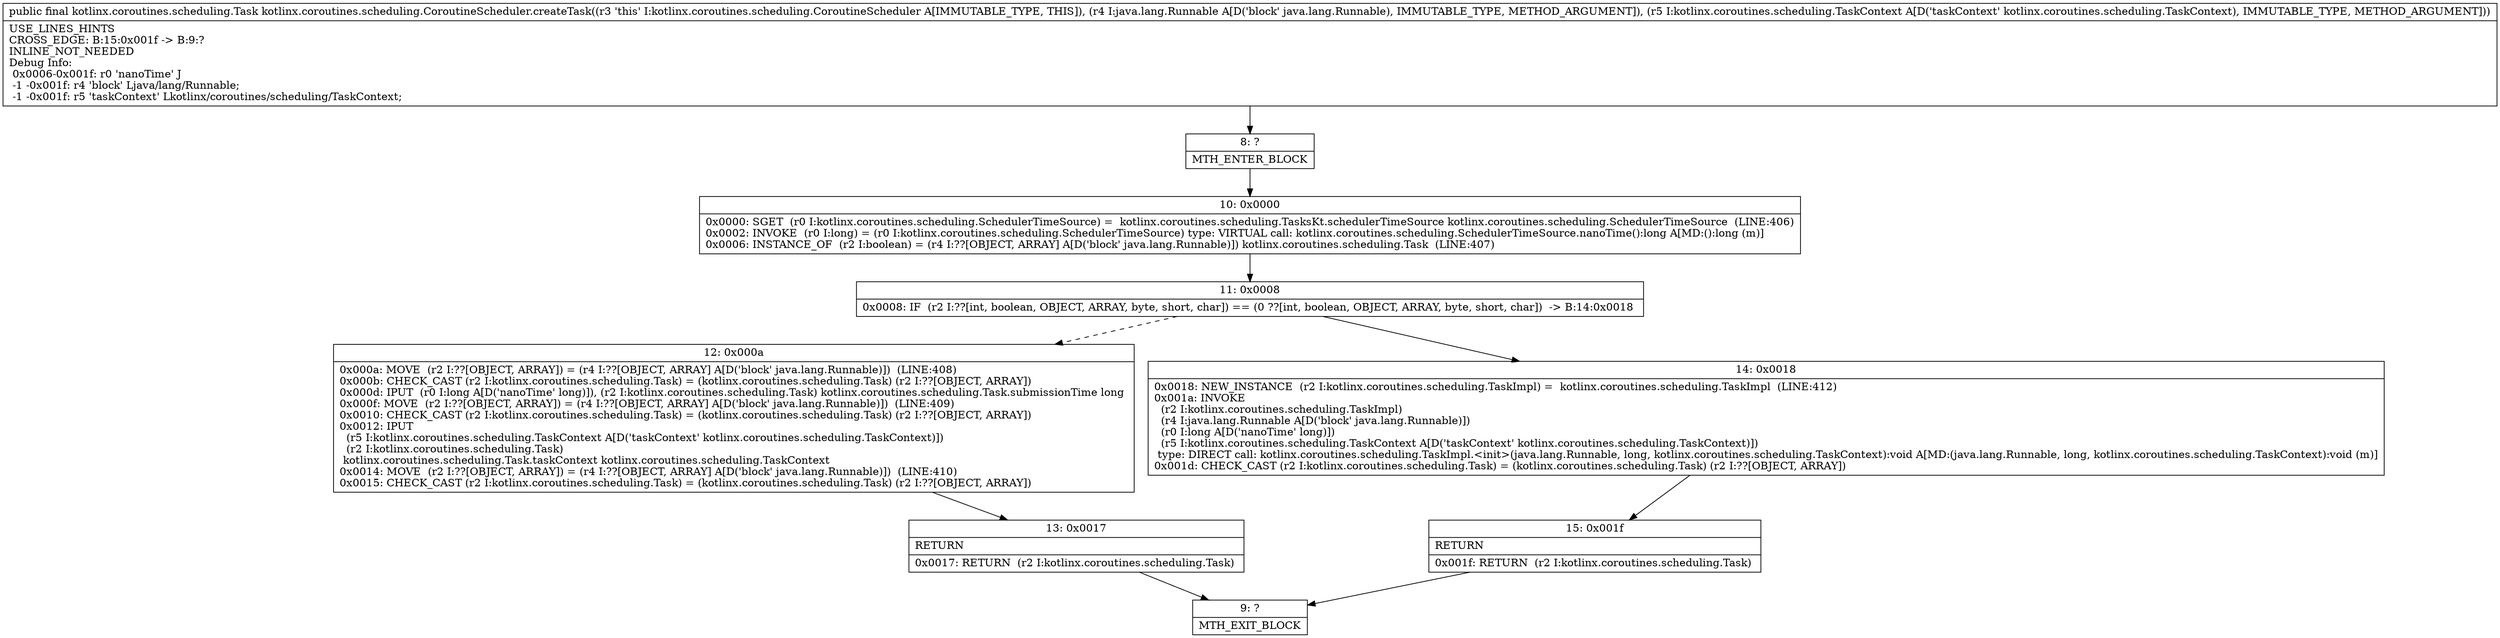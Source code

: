 digraph "CFG forkotlinx.coroutines.scheduling.CoroutineScheduler.createTask(Ljava\/lang\/Runnable;Lkotlinx\/coroutines\/scheduling\/TaskContext;)Lkotlinx\/coroutines\/scheduling\/Task;" {
Node_8 [shape=record,label="{8\:\ ?|MTH_ENTER_BLOCK\l}"];
Node_10 [shape=record,label="{10\:\ 0x0000|0x0000: SGET  (r0 I:kotlinx.coroutines.scheduling.SchedulerTimeSource) =  kotlinx.coroutines.scheduling.TasksKt.schedulerTimeSource kotlinx.coroutines.scheduling.SchedulerTimeSource  (LINE:406)\l0x0002: INVOKE  (r0 I:long) = (r0 I:kotlinx.coroutines.scheduling.SchedulerTimeSource) type: VIRTUAL call: kotlinx.coroutines.scheduling.SchedulerTimeSource.nanoTime():long A[MD:():long (m)]\l0x0006: INSTANCE_OF  (r2 I:boolean) = (r4 I:??[OBJECT, ARRAY] A[D('block' java.lang.Runnable)]) kotlinx.coroutines.scheduling.Task  (LINE:407)\l}"];
Node_11 [shape=record,label="{11\:\ 0x0008|0x0008: IF  (r2 I:??[int, boolean, OBJECT, ARRAY, byte, short, char]) == (0 ??[int, boolean, OBJECT, ARRAY, byte, short, char])  \-\> B:14:0x0018 \l}"];
Node_12 [shape=record,label="{12\:\ 0x000a|0x000a: MOVE  (r2 I:??[OBJECT, ARRAY]) = (r4 I:??[OBJECT, ARRAY] A[D('block' java.lang.Runnable)])  (LINE:408)\l0x000b: CHECK_CAST (r2 I:kotlinx.coroutines.scheduling.Task) = (kotlinx.coroutines.scheduling.Task) (r2 I:??[OBJECT, ARRAY]) \l0x000d: IPUT  (r0 I:long A[D('nanoTime' long)]), (r2 I:kotlinx.coroutines.scheduling.Task) kotlinx.coroutines.scheduling.Task.submissionTime long \l0x000f: MOVE  (r2 I:??[OBJECT, ARRAY]) = (r4 I:??[OBJECT, ARRAY] A[D('block' java.lang.Runnable)])  (LINE:409)\l0x0010: CHECK_CAST (r2 I:kotlinx.coroutines.scheduling.Task) = (kotlinx.coroutines.scheduling.Task) (r2 I:??[OBJECT, ARRAY]) \l0x0012: IPUT  \l  (r5 I:kotlinx.coroutines.scheduling.TaskContext A[D('taskContext' kotlinx.coroutines.scheduling.TaskContext)])\l  (r2 I:kotlinx.coroutines.scheduling.Task)\l kotlinx.coroutines.scheduling.Task.taskContext kotlinx.coroutines.scheduling.TaskContext \l0x0014: MOVE  (r2 I:??[OBJECT, ARRAY]) = (r4 I:??[OBJECT, ARRAY] A[D('block' java.lang.Runnable)])  (LINE:410)\l0x0015: CHECK_CAST (r2 I:kotlinx.coroutines.scheduling.Task) = (kotlinx.coroutines.scheduling.Task) (r2 I:??[OBJECT, ARRAY]) \l}"];
Node_13 [shape=record,label="{13\:\ 0x0017|RETURN\l|0x0017: RETURN  (r2 I:kotlinx.coroutines.scheduling.Task) \l}"];
Node_9 [shape=record,label="{9\:\ ?|MTH_EXIT_BLOCK\l}"];
Node_14 [shape=record,label="{14\:\ 0x0018|0x0018: NEW_INSTANCE  (r2 I:kotlinx.coroutines.scheduling.TaskImpl) =  kotlinx.coroutines.scheduling.TaskImpl  (LINE:412)\l0x001a: INVOKE  \l  (r2 I:kotlinx.coroutines.scheduling.TaskImpl)\l  (r4 I:java.lang.Runnable A[D('block' java.lang.Runnable)])\l  (r0 I:long A[D('nanoTime' long)])\l  (r5 I:kotlinx.coroutines.scheduling.TaskContext A[D('taskContext' kotlinx.coroutines.scheduling.TaskContext)])\l type: DIRECT call: kotlinx.coroutines.scheduling.TaskImpl.\<init\>(java.lang.Runnable, long, kotlinx.coroutines.scheduling.TaskContext):void A[MD:(java.lang.Runnable, long, kotlinx.coroutines.scheduling.TaskContext):void (m)]\l0x001d: CHECK_CAST (r2 I:kotlinx.coroutines.scheduling.Task) = (kotlinx.coroutines.scheduling.Task) (r2 I:??[OBJECT, ARRAY]) \l}"];
Node_15 [shape=record,label="{15\:\ 0x001f|RETURN\l|0x001f: RETURN  (r2 I:kotlinx.coroutines.scheduling.Task) \l}"];
MethodNode[shape=record,label="{public final kotlinx.coroutines.scheduling.Task kotlinx.coroutines.scheduling.CoroutineScheduler.createTask((r3 'this' I:kotlinx.coroutines.scheduling.CoroutineScheduler A[IMMUTABLE_TYPE, THIS]), (r4 I:java.lang.Runnable A[D('block' java.lang.Runnable), IMMUTABLE_TYPE, METHOD_ARGUMENT]), (r5 I:kotlinx.coroutines.scheduling.TaskContext A[D('taskContext' kotlinx.coroutines.scheduling.TaskContext), IMMUTABLE_TYPE, METHOD_ARGUMENT]))  | USE_LINES_HINTS\lCROSS_EDGE: B:15:0x001f \-\> B:9:?\lINLINE_NOT_NEEDED\lDebug Info:\l  0x0006\-0x001f: r0 'nanoTime' J\l  \-1 \-0x001f: r4 'block' Ljava\/lang\/Runnable;\l  \-1 \-0x001f: r5 'taskContext' Lkotlinx\/coroutines\/scheduling\/TaskContext;\l}"];
MethodNode -> Node_8;Node_8 -> Node_10;
Node_10 -> Node_11;
Node_11 -> Node_12[style=dashed];
Node_11 -> Node_14;
Node_12 -> Node_13;
Node_13 -> Node_9;
Node_14 -> Node_15;
Node_15 -> Node_9;
}

